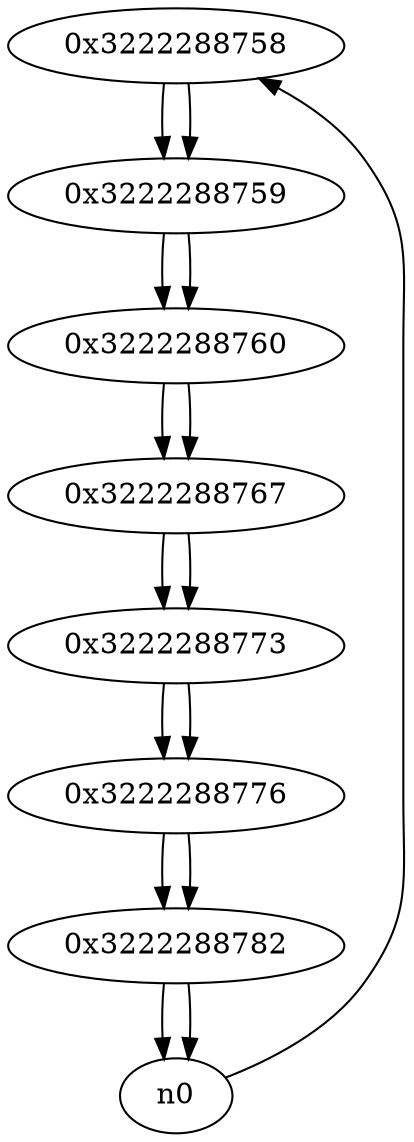 digraph G{
/* nodes */
  n1 [label="0x3222288758"]
  n2 [label="0x3222288759"]
  n3 [label="0x3222288760"]
  n4 [label="0x3222288767"]
  n5 [label="0x3222288773"]
  n6 [label="0x3222288776"]
  n7 [label="0x3222288782"]
/* edges */
n1 -> n2;
n0 -> n1;
n2 -> n3;
n1 -> n2;
n3 -> n4;
n2 -> n3;
n4 -> n5;
n3 -> n4;
n5 -> n6;
n4 -> n5;
n6 -> n7;
n5 -> n6;
n7 -> n0;
n7 -> n0;
n6 -> n7;
}
